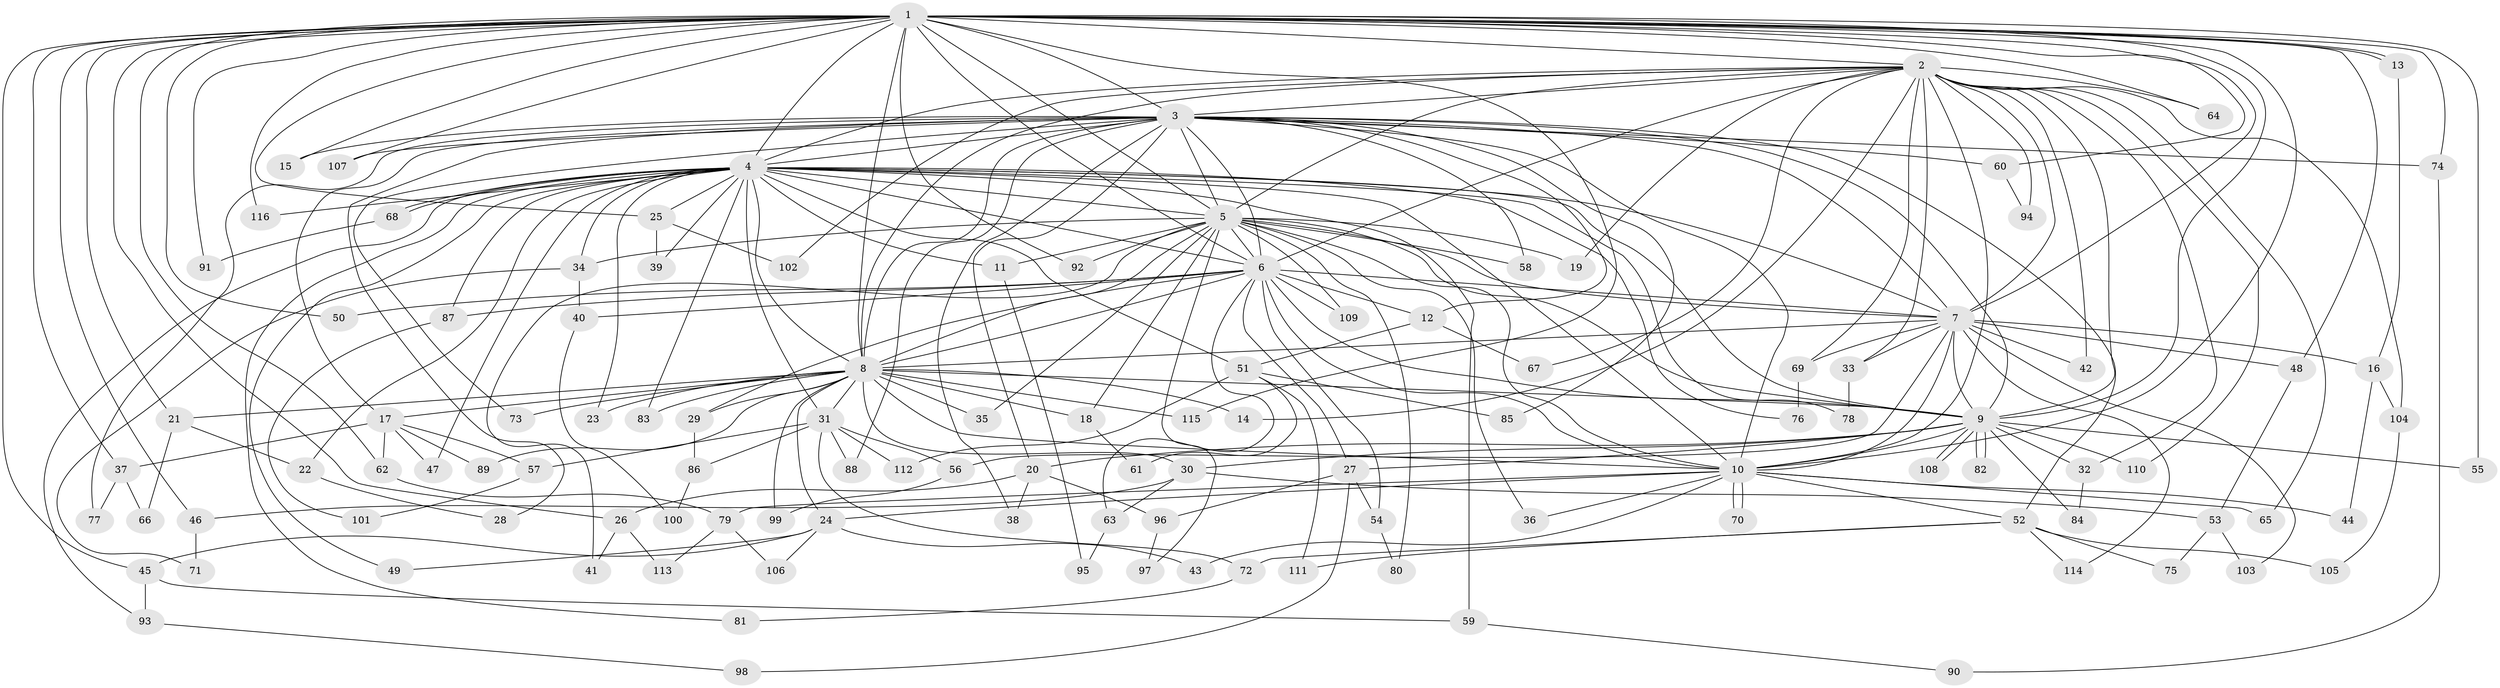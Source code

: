 // Generated by graph-tools (version 1.1) at 2025/01/03/09/25 03:01:16]
// undirected, 116 vertices, 257 edges
graph export_dot {
graph [start="1"]
  node [color=gray90,style=filled];
  1;
  2;
  3;
  4;
  5;
  6;
  7;
  8;
  9;
  10;
  11;
  12;
  13;
  14;
  15;
  16;
  17;
  18;
  19;
  20;
  21;
  22;
  23;
  24;
  25;
  26;
  27;
  28;
  29;
  30;
  31;
  32;
  33;
  34;
  35;
  36;
  37;
  38;
  39;
  40;
  41;
  42;
  43;
  44;
  45;
  46;
  47;
  48;
  49;
  50;
  51;
  52;
  53;
  54;
  55;
  56;
  57;
  58;
  59;
  60;
  61;
  62;
  63;
  64;
  65;
  66;
  67;
  68;
  69;
  70;
  71;
  72;
  73;
  74;
  75;
  76;
  77;
  78;
  79;
  80;
  81;
  82;
  83;
  84;
  85;
  86;
  87;
  88;
  89;
  90;
  91;
  92;
  93;
  94;
  95;
  96;
  97;
  98;
  99;
  100;
  101;
  102;
  103;
  104;
  105;
  106;
  107;
  108;
  109;
  110;
  111;
  112;
  113;
  114;
  115;
  116;
  1 -- 2;
  1 -- 3;
  1 -- 4;
  1 -- 5;
  1 -- 6;
  1 -- 7;
  1 -- 8;
  1 -- 9;
  1 -- 10;
  1 -- 13;
  1 -- 13;
  1 -- 15;
  1 -- 21;
  1 -- 25;
  1 -- 26;
  1 -- 37;
  1 -- 45;
  1 -- 46;
  1 -- 48;
  1 -- 50;
  1 -- 55;
  1 -- 60;
  1 -- 62;
  1 -- 64;
  1 -- 74;
  1 -- 91;
  1 -- 92;
  1 -- 107;
  1 -- 115;
  1 -- 116;
  2 -- 3;
  2 -- 4;
  2 -- 5;
  2 -- 6;
  2 -- 7;
  2 -- 8;
  2 -- 9;
  2 -- 10;
  2 -- 14;
  2 -- 19;
  2 -- 32;
  2 -- 33;
  2 -- 42;
  2 -- 64;
  2 -- 65;
  2 -- 67;
  2 -- 69;
  2 -- 94;
  2 -- 102;
  2 -- 104;
  2 -- 110;
  3 -- 4;
  3 -- 5;
  3 -- 6;
  3 -- 7;
  3 -- 8;
  3 -- 9;
  3 -- 10;
  3 -- 12;
  3 -- 15;
  3 -- 17;
  3 -- 20;
  3 -- 28;
  3 -- 38;
  3 -- 52;
  3 -- 58;
  3 -- 60;
  3 -- 73;
  3 -- 74;
  3 -- 77;
  3 -- 85;
  3 -- 88;
  3 -- 107;
  4 -- 5;
  4 -- 6;
  4 -- 7;
  4 -- 8;
  4 -- 9;
  4 -- 10;
  4 -- 11;
  4 -- 22;
  4 -- 23;
  4 -- 25;
  4 -- 31;
  4 -- 34;
  4 -- 39;
  4 -- 47;
  4 -- 49;
  4 -- 51;
  4 -- 59;
  4 -- 68;
  4 -- 68;
  4 -- 76;
  4 -- 78;
  4 -- 81;
  4 -- 83;
  4 -- 87;
  4 -- 93;
  4 -- 116;
  5 -- 6;
  5 -- 7;
  5 -- 8;
  5 -- 9;
  5 -- 10;
  5 -- 11;
  5 -- 18;
  5 -- 19;
  5 -- 34;
  5 -- 35;
  5 -- 36;
  5 -- 41;
  5 -- 58;
  5 -- 80;
  5 -- 92;
  5 -- 97;
  5 -- 109;
  6 -- 7;
  6 -- 8;
  6 -- 9;
  6 -- 10;
  6 -- 12;
  6 -- 27;
  6 -- 29;
  6 -- 40;
  6 -- 50;
  6 -- 54;
  6 -- 63;
  6 -- 87;
  6 -- 109;
  7 -- 8;
  7 -- 9;
  7 -- 10;
  7 -- 16;
  7 -- 33;
  7 -- 42;
  7 -- 48;
  7 -- 56;
  7 -- 69;
  7 -- 103;
  7 -- 114;
  8 -- 9;
  8 -- 10;
  8 -- 14;
  8 -- 17;
  8 -- 18;
  8 -- 21;
  8 -- 23;
  8 -- 24;
  8 -- 29;
  8 -- 30;
  8 -- 31;
  8 -- 35;
  8 -- 73;
  8 -- 83;
  8 -- 89;
  8 -- 99;
  8 -- 115;
  9 -- 10;
  9 -- 20;
  9 -- 27;
  9 -- 30;
  9 -- 32;
  9 -- 55;
  9 -- 82;
  9 -- 82;
  9 -- 84;
  9 -- 108;
  9 -- 108;
  9 -- 110;
  10 -- 24;
  10 -- 36;
  10 -- 43;
  10 -- 44;
  10 -- 52;
  10 -- 65;
  10 -- 70;
  10 -- 70;
  10 -- 79;
  11 -- 95;
  12 -- 51;
  12 -- 67;
  13 -- 16;
  16 -- 44;
  16 -- 104;
  17 -- 37;
  17 -- 47;
  17 -- 57;
  17 -- 62;
  17 -- 89;
  18 -- 61;
  20 -- 26;
  20 -- 38;
  20 -- 96;
  21 -- 22;
  21 -- 66;
  22 -- 28;
  24 -- 43;
  24 -- 45;
  24 -- 49;
  24 -- 106;
  25 -- 39;
  25 -- 102;
  26 -- 41;
  26 -- 113;
  27 -- 54;
  27 -- 96;
  27 -- 98;
  29 -- 86;
  30 -- 46;
  30 -- 53;
  30 -- 63;
  31 -- 56;
  31 -- 57;
  31 -- 72;
  31 -- 86;
  31 -- 88;
  31 -- 112;
  32 -- 84;
  33 -- 78;
  34 -- 40;
  34 -- 71;
  37 -- 66;
  37 -- 77;
  40 -- 100;
  45 -- 59;
  45 -- 93;
  46 -- 71;
  48 -- 53;
  51 -- 61;
  51 -- 85;
  51 -- 111;
  51 -- 112;
  52 -- 72;
  52 -- 75;
  52 -- 105;
  52 -- 111;
  52 -- 114;
  53 -- 75;
  53 -- 103;
  54 -- 80;
  56 -- 99;
  57 -- 101;
  59 -- 90;
  60 -- 94;
  62 -- 79;
  63 -- 95;
  68 -- 91;
  69 -- 76;
  72 -- 81;
  74 -- 90;
  79 -- 106;
  79 -- 113;
  86 -- 100;
  87 -- 101;
  93 -- 98;
  96 -- 97;
  104 -- 105;
}
